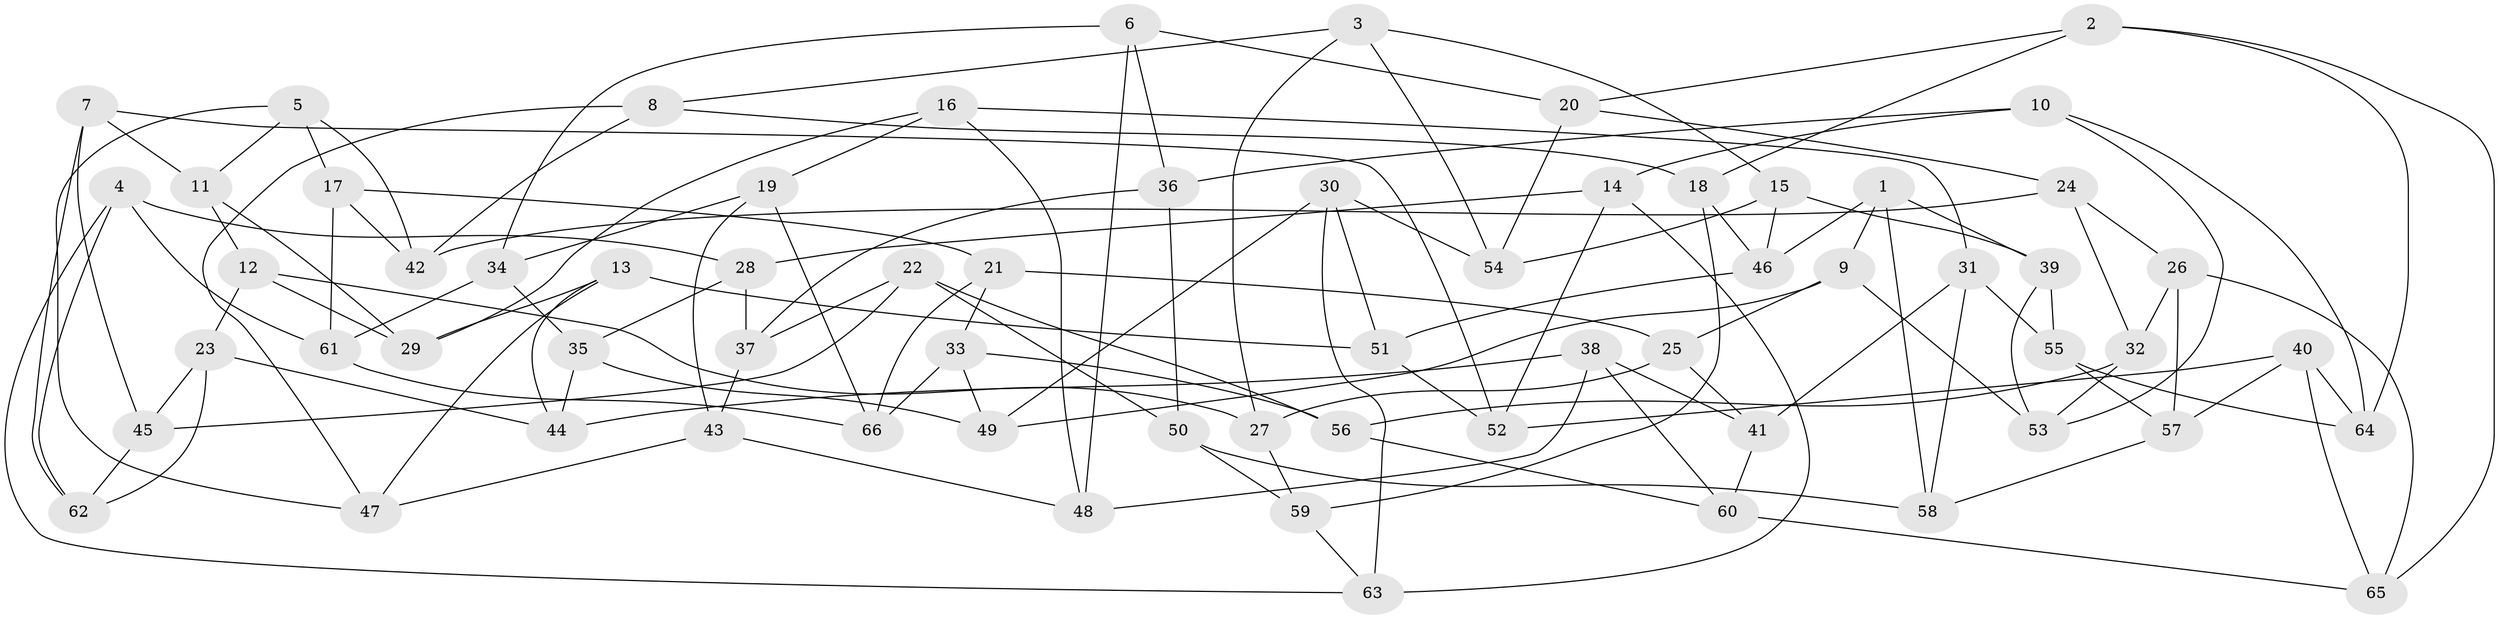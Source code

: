 // coarse degree distribution, {10: 0.041666666666666664, 9: 0.020833333333333332, 4: 0.875, 6: 0.020833333333333332, 8: 0.020833333333333332, 3: 0.020833333333333332}
// Generated by graph-tools (version 1.1) at 2025/53/03/04/25 22:53:50]
// undirected, 66 vertices, 132 edges
graph export_dot {
  node [color=gray90,style=filled];
  1;
  2;
  3;
  4;
  5;
  6;
  7;
  8;
  9;
  10;
  11;
  12;
  13;
  14;
  15;
  16;
  17;
  18;
  19;
  20;
  21;
  22;
  23;
  24;
  25;
  26;
  27;
  28;
  29;
  30;
  31;
  32;
  33;
  34;
  35;
  36;
  37;
  38;
  39;
  40;
  41;
  42;
  43;
  44;
  45;
  46;
  47;
  48;
  49;
  50;
  51;
  52;
  53;
  54;
  55;
  56;
  57;
  58;
  59;
  60;
  61;
  62;
  63;
  64;
  65;
  66;
  1 -- 46;
  1 -- 9;
  1 -- 39;
  1 -- 58;
  2 -- 65;
  2 -- 64;
  2 -- 20;
  2 -- 18;
  3 -- 8;
  3 -- 27;
  3 -- 54;
  3 -- 15;
  4 -- 63;
  4 -- 62;
  4 -- 28;
  4 -- 61;
  5 -- 42;
  5 -- 17;
  5 -- 47;
  5 -- 11;
  6 -- 48;
  6 -- 34;
  6 -- 20;
  6 -- 36;
  7 -- 45;
  7 -- 52;
  7 -- 62;
  7 -- 11;
  8 -- 18;
  8 -- 42;
  8 -- 47;
  9 -- 53;
  9 -- 25;
  9 -- 49;
  10 -- 53;
  10 -- 64;
  10 -- 36;
  10 -- 14;
  11 -- 29;
  11 -- 12;
  12 -- 29;
  12 -- 27;
  12 -- 23;
  13 -- 51;
  13 -- 44;
  13 -- 47;
  13 -- 29;
  14 -- 52;
  14 -- 63;
  14 -- 28;
  15 -- 46;
  15 -- 54;
  15 -- 39;
  16 -- 31;
  16 -- 48;
  16 -- 29;
  16 -- 19;
  17 -- 61;
  17 -- 21;
  17 -- 42;
  18 -- 59;
  18 -- 46;
  19 -- 66;
  19 -- 34;
  19 -- 43;
  20 -- 54;
  20 -- 24;
  21 -- 33;
  21 -- 25;
  21 -- 66;
  22 -- 37;
  22 -- 50;
  22 -- 45;
  22 -- 56;
  23 -- 44;
  23 -- 45;
  23 -- 62;
  24 -- 42;
  24 -- 26;
  24 -- 32;
  25 -- 27;
  25 -- 41;
  26 -- 32;
  26 -- 57;
  26 -- 65;
  27 -- 59;
  28 -- 37;
  28 -- 35;
  30 -- 51;
  30 -- 49;
  30 -- 63;
  30 -- 54;
  31 -- 41;
  31 -- 58;
  31 -- 55;
  32 -- 56;
  32 -- 53;
  33 -- 66;
  33 -- 49;
  33 -- 56;
  34 -- 61;
  34 -- 35;
  35 -- 49;
  35 -- 44;
  36 -- 50;
  36 -- 37;
  37 -- 43;
  38 -- 60;
  38 -- 48;
  38 -- 44;
  38 -- 41;
  39 -- 53;
  39 -- 55;
  40 -- 64;
  40 -- 65;
  40 -- 57;
  40 -- 52;
  41 -- 60;
  43 -- 47;
  43 -- 48;
  45 -- 62;
  46 -- 51;
  50 -- 59;
  50 -- 58;
  51 -- 52;
  55 -- 57;
  55 -- 64;
  56 -- 60;
  57 -- 58;
  59 -- 63;
  60 -- 65;
  61 -- 66;
}
